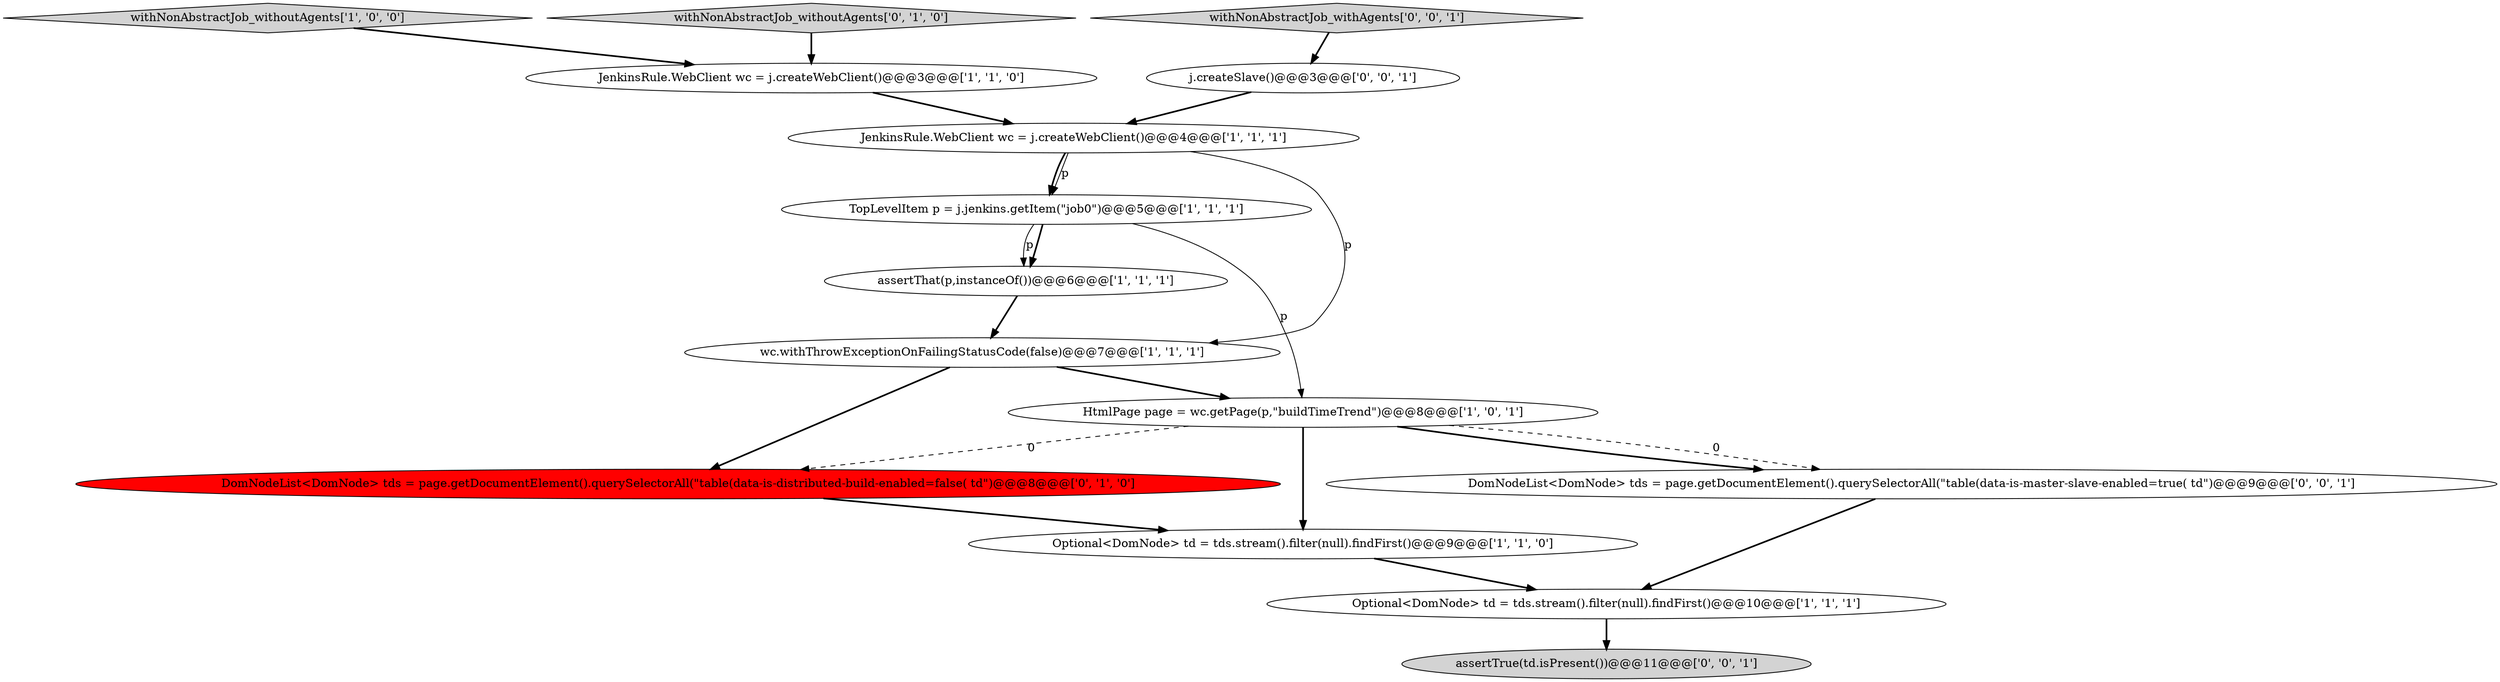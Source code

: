 digraph {
10 [style = filled, label = "withNonAbstractJob_withoutAgents['0', '1', '0']", fillcolor = lightgray, shape = diamond image = "AAA0AAABBB2BBB"];
2 [style = filled, label = "JenkinsRule.WebClient wc = j.createWebClient()@@@3@@@['1', '1', '0']", fillcolor = white, shape = ellipse image = "AAA0AAABBB1BBB"];
7 [style = filled, label = "TopLevelItem p = j.jenkins.getItem(\"job0\")@@@5@@@['1', '1', '1']", fillcolor = white, shape = ellipse image = "AAA0AAABBB1BBB"];
6 [style = filled, label = "JenkinsRule.WebClient wc = j.createWebClient()@@@4@@@['1', '1', '1']", fillcolor = white, shape = ellipse image = "AAA0AAABBB1BBB"];
3 [style = filled, label = "Optional<DomNode> td = tds.stream().filter(null).findFirst()@@@9@@@['1', '1', '0']", fillcolor = white, shape = ellipse image = "AAA0AAABBB1BBB"];
9 [style = filled, label = "DomNodeList<DomNode> tds = page.getDocumentElement().querySelectorAll(\"table(data-is-distributed-build-enabled=false( td\")@@@8@@@['0', '1', '0']", fillcolor = red, shape = ellipse image = "AAA1AAABBB2BBB"];
0 [style = filled, label = "assertThat(p,instanceOf())@@@6@@@['1', '1', '1']", fillcolor = white, shape = ellipse image = "AAA0AAABBB1BBB"];
11 [style = filled, label = "assertTrue(td.isPresent())@@@11@@@['0', '0', '1']", fillcolor = lightgray, shape = ellipse image = "AAA0AAABBB3BBB"];
12 [style = filled, label = "j.createSlave()@@@3@@@['0', '0', '1']", fillcolor = white, shape = ellipse image = "AAA0AAABBB3BBB"];
13 [style = filled, label = "DomNodeList<DomNode> tds = page.getDocumentElement().querySelectorAll(\"table(data-is-master-slave-enabled=true( td\")@@@9@@@['0', '0', '1']", fillcolor = white, shape = ellipse image = "AAA0AAABBB3BBB"];
8 [style = filled, label = "withNonAbstractJob_withoutAgents['1', '0', '0']", fillcolor = lightgray, shape = diamond image = "AAA0AAABBB1BBB"];
14 [style = filled, label = "withNonAbstractJob_withAgents['0', '0', '1']", fillcolor = lightgray, shape = diamond image = "AAA0AAABBB3BBB"];
4 [style = filled, label = "Optional<DomNode> td = tds.stream().filter(null).findFirst()@@@10@@@['1', '1', '1']", fillcolor = white, shape = ellipse image = "AAA0AAABBB1BBB"];
5 [style = filled, label = "HtmlPage page = wc.getPage(p,\"buildTimeTrend\")@@@8@@@['1', '0', '1']", fillcolor = white, shape = ellipse image = "AAA0AAABBB1BBB"];
1 [style = filled, label = "wc.withThrowExceptionOnFailingStatusCode(false)@@@7@@@['1', '1', '1']", fillcolor = white, shape = ellipse image = "AAA0AAABBB1BBB"];
1->5 [style = bold, label=""];
5->3 [style = bold, label=""];
7->5 [style = solid, label="p"];
5->13 [style = dashed, label="0"];
2->6 [style = bold, label=""];
5->9 [style = dashed, label="0"];
7->0 [style = bold, label=""];
12->6 [style = bold, label=""];
3->4 [style = bold, label=""];
1->9 [style = bold, label=""];
6->1 [style = solid, label="p"];
6->7 [style = solid, label="p"];
8->2 [style = bold, label=""];
0->1 [style = bold, label=""];
5->13 [style = bold, label=""];
14->12 [style = bold, label=""];
9->3 [style = bold, label=""];
10->2 [style = bold, label=""];
7->0 [style = solid, label="p"];
6->7 [style = bold, label=""];
4->11 [style = bold, label=""];
13->4 [style = bold, label=""];
}
